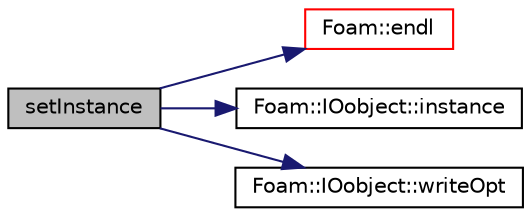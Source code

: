 digraph "setInstance"
{
  bgcolor="transparent";
  edge [fontname="Helvetica",fontsize="10",labelfontname="Helvetica",labelfontsize="10"];
  node [fontname="Helvetica",fontsize="10",shape=record];
  rankdir="LR";
  Node3957 [label="setInstance",height=0.2,width=0.4,color="black", fillcolor="grey75", style="filled", fontcolor="black"];
  Node3957 -> Node3958 [color="midnightblue",fontsize="10",style="solid",fontname="Helvetica"];
  Node3958 [label="Foam::endl",height=0.2,width=0.4,color="red",URL="$a21851.html#a2db8fe02a0d3909e9351bb4275b23ce4",tooltip="Add newline and flush stream. "];
  Node3957 -> Node3960 [color="midnightblue",fontsize="10",style="solid",fontname="Helvetica"];
  Node3960 [label="Foam::IOobject::instance",height=0.2,width=0.4,color="black",URL="$a27249.html#acac6de003b420b848571b5064e50ed89"];
  Node3957 -> Node3961 [color="midnightblue",fontsize="10",style="solid",fontname="Helvetica"];
  Node3961 [label="Foam::IOobject::writeOpt",height=0.2,width=0.4,color="black",URL="$a27249.html#a21da18183cc0716448cbffdf5fe10b52"];
}
